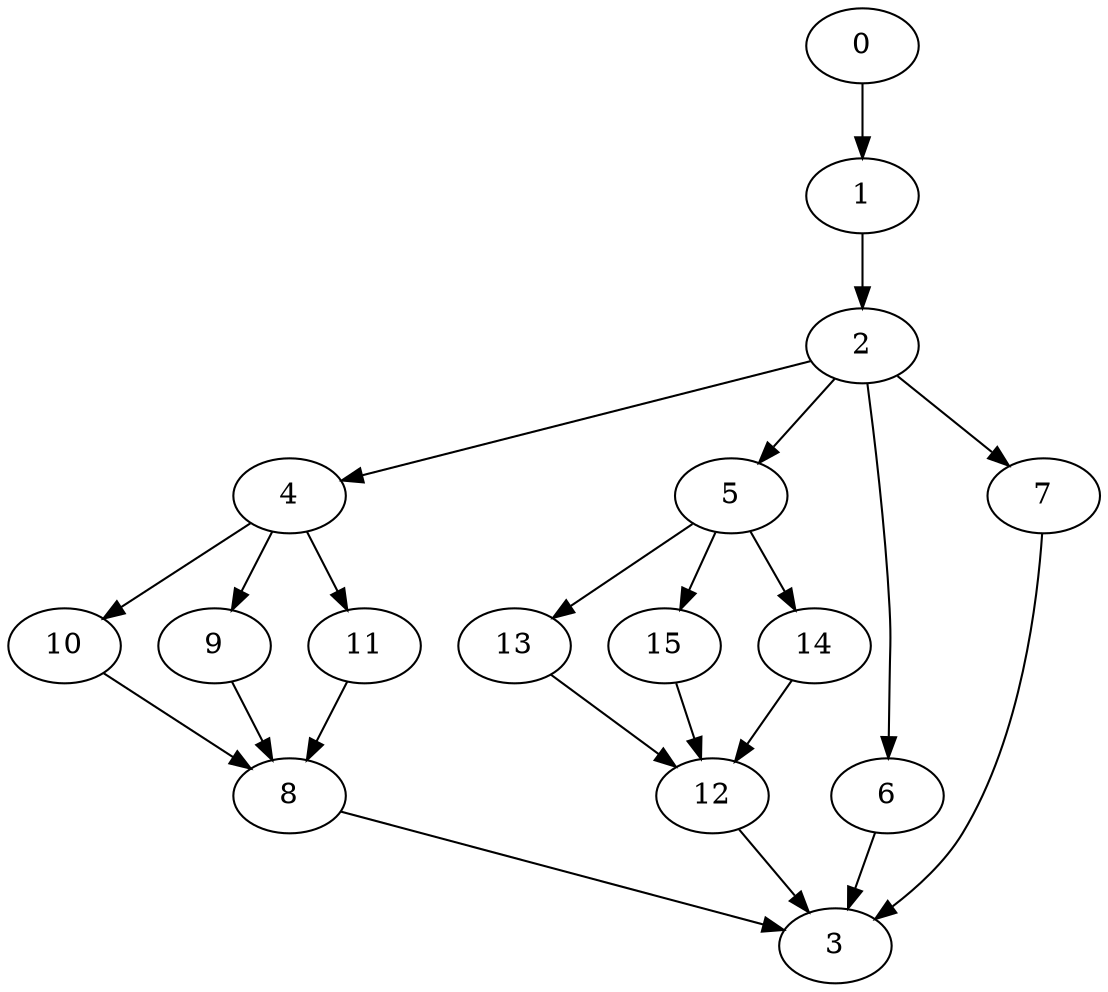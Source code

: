 digraph "SeriesParallel-MaxBf-5_Nodes_16_CCR_0.10_WeightType_Random#5" {
	graph ["Duplicate states"=0,
		GraphType=S_P,
		"Max states in OPEN"=0,
		Modes="120000ms; topo-ordered tasks, ; Pruning: task equivalence, fixed order ready list, ; F-value: ; Optimisation: best schedule length (\
SL) optimisation on equal, ",
		NumberOfTasks=16,
		"Pruned using list schedule length"=6407,
		"States removed from OPEN"=0,
		TargetSystem="Homogeneous-2",
		"Time to schedule (ms)"=296,
		"Total idle time"=281,
		"Total schedule length"=841,
		"Total sequential time"=1276,
		"Total states created"=16431
	];
	0	["Finish time"=136,
		Processor=0,
		"Start time"=0,
		Weight=136];
	1	["Finish time"=226,
		Processor=0,
		"Start time"=136,
		Weight=90];
	0 -> 1	[Weight=9];
	2	["Finish time"=271,
		Processor=0,
		"Start time"=226,
		Weight=45];
	1 -> 2	[Weight=4];
	4	["Finish time"=361,
		Processor=0,
		"Start time"=271,
		Weight=90];
	2 -> 4	[Weight=4];
	5	["Finish time"=491,
		Processor=1,
		"Start time"=431,
		Weight=60];
	2 -> 5	[Weight=9];
	6	["Finish time"=386,
		Processor=1,
		"Start time"=326,
		Weight=60];
	2 -> 6	[Weight=8];
	7	["Finish time"=326,
		Processor=1,
		"Start time"=281,
		Weight=45];
	2 -> 7	[Weight=10];
	10	["Finish time"=526,
		Processor=0,
		"Start time"=406,
		Weight=120];
	4 -> 10	[Weight=8];
	9	["Finish time"=431,
		Processor=1,
		"Start time"=386,
		Weight=45];
	4 -> 9	[Weight=3];
	11	["Finish time"=406,
		Processor=0,
		"Start time"=361,
		Weight=45];
	4 -> 11	[Weight=5];
	13	["Finish time"=646,
		Processor=0,
		"Start time"=526,
		Weight=120];
	5 -> 13	[Weight=9];
	15	["Finish time"=626,
		Processor=1,
		"Start time"=536,
		Weight=90];
	5 -> 15	[Weight=8];
	14	["Finish time"=536,
		Processor=1,
		"Start time"=491,
		Weight=45];
	5 -> 14	[Weight=9];
	8	["Finish time"=716,
		Processor=1,
		"Start time"=626,
		Weight=90];
	10 -> 8	[Weight=5];
	12	["Finish time"=721,
		Processor=0,
		"Start time"=646,
		Weight=75];
	13 -> 12	[Weight=6];
	15 -> 12	[Weight=2];
	9 -> 8	[Weight=7];
	11 -> 8	[Weight=3];
	14 -> 12	[Weight=2];
	3	["Finish time"=841,
		Processor=0,
		"Start time"=721,
		Weight=120];
	8 -> 3	[Weight=3];
	12 -> 3	[Weight=3];
	6 -> 3	[Weight=3];
	7 -> 3	[Weight=8];
}
